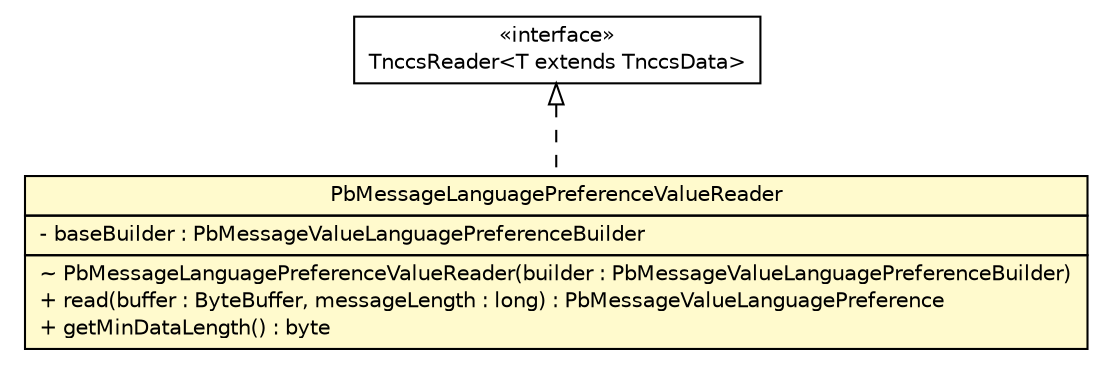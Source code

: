 #!/usr/local/bin/dot
#
# Class diagram 
# Generated by UMLGraph version R5_6 (http://www.umlgraph.org/)
#

digraph G {
	edge [fontname="Helvetica",fontsize=10,labelfontname="Helvetica",labelfontsize=10];
	node [fontname="Helvetica",fontsize=10,shape=plaintext];
	nodesep=0.25;
	ranksep=0.5;
	// de.hsbremen.tc.tnc.message.tnccs.serialize.bytebuffer.TnccsReader<T extends de.hsbremen.tc.tnc.message.tnccs.TnccsData>
	c107884 [label=<<table title="de.hsbremen.tc.tnc.message.tnccs.serialize.bytebuffer.TnccsReader" border="0" cellborder="1" cellspacing="0" cellpadding="2" port="p" href="../../../../../../../de/hsbremen/tc/tnc/message/tnccs/serialize/bytebuffer/TnccsReader.html">
		<tr><td><table border="0" cellspacing="0" cellpadding="1">
<tr><td align="center" balign="center"> &#171;interface&#187; </td></tr>
<tr><td align="center" balign="center"> TnccsReader&lt;T extends TnccsData&gt; </td></tr>
		</table></td></tr>
		</table>>, URL="../../../../../../../de/hsbremen/tc/tnc/message/tnccs/serialize/bytebuffer/TnccsReader.html", fontname="Helvetica", fontcolor="black", fontsize=10.0];
	// org.ietf.nea.pb.serialize.reader.bytebuffer.PbMessageLanguagePreferenceValueReader
	c108157 [label=<<table title="org.ietf.nea.pb.serialize.reader.bytebuffer.PbMessageLanguagePreferenceValueReader" border="0" cellborder="1" cellspacing="0" cellpadding="2" port="p" bgcolor="lemonChiffon" href="./PbMessageLanguagePreferenceValueReader.html">
		<tr><td><table border="0" cellspacing="0" cellpadding="1">
<tr><td align="center" balign="center"> PbMessageLanguagePreferenceValueReader </td></tr>
		</table></td></tr>
		<tr><td><table border="0" cellspacing="0" cellpadding="1">
<tr><td align="left" balign="left"> - baseBuilder : PbMessageValueLanguagePreferenceBuilder </td></tr>
		</table></td></tr>
		<tr><td><table border="0" cellspacing="0" cellpadding="1">
<tr><td align="left" balign="left"> ~ PbMessageLanguagePreferenceValueReader(builder : PbMessageValueLanguagePreferenceBuilder) </td></tr>
<tr><td align="left" balign="left"> + read(buffer : ByteBuffer, messageLength : long) : PbMessageValueLanguagePreference </td></tr>
<tr><td align="left" balign="left"> + getMinDataLength() : byte </td></tr>
		</table></td></tr>
		</table>>, URL="./PbMessageLanguagePreferenceValueReader.html", fontname="Helvetica", fontcolor="black", fontsize=10.0];
	//org.ietf.nea.pb.serialize.reader.bytebuffer.PbMessageLanguagePreferenceValueReader implements de.hsbremen.tc.tnc.message.tnccs.serialize.bytebuffer.TnccsReader<T extends de.hsbremen.tc.tnc.message.tnccs.TnccsData>
	c107884:p -> c108157:p [dir=back,arrowtail=empty,style=dashed];
}


